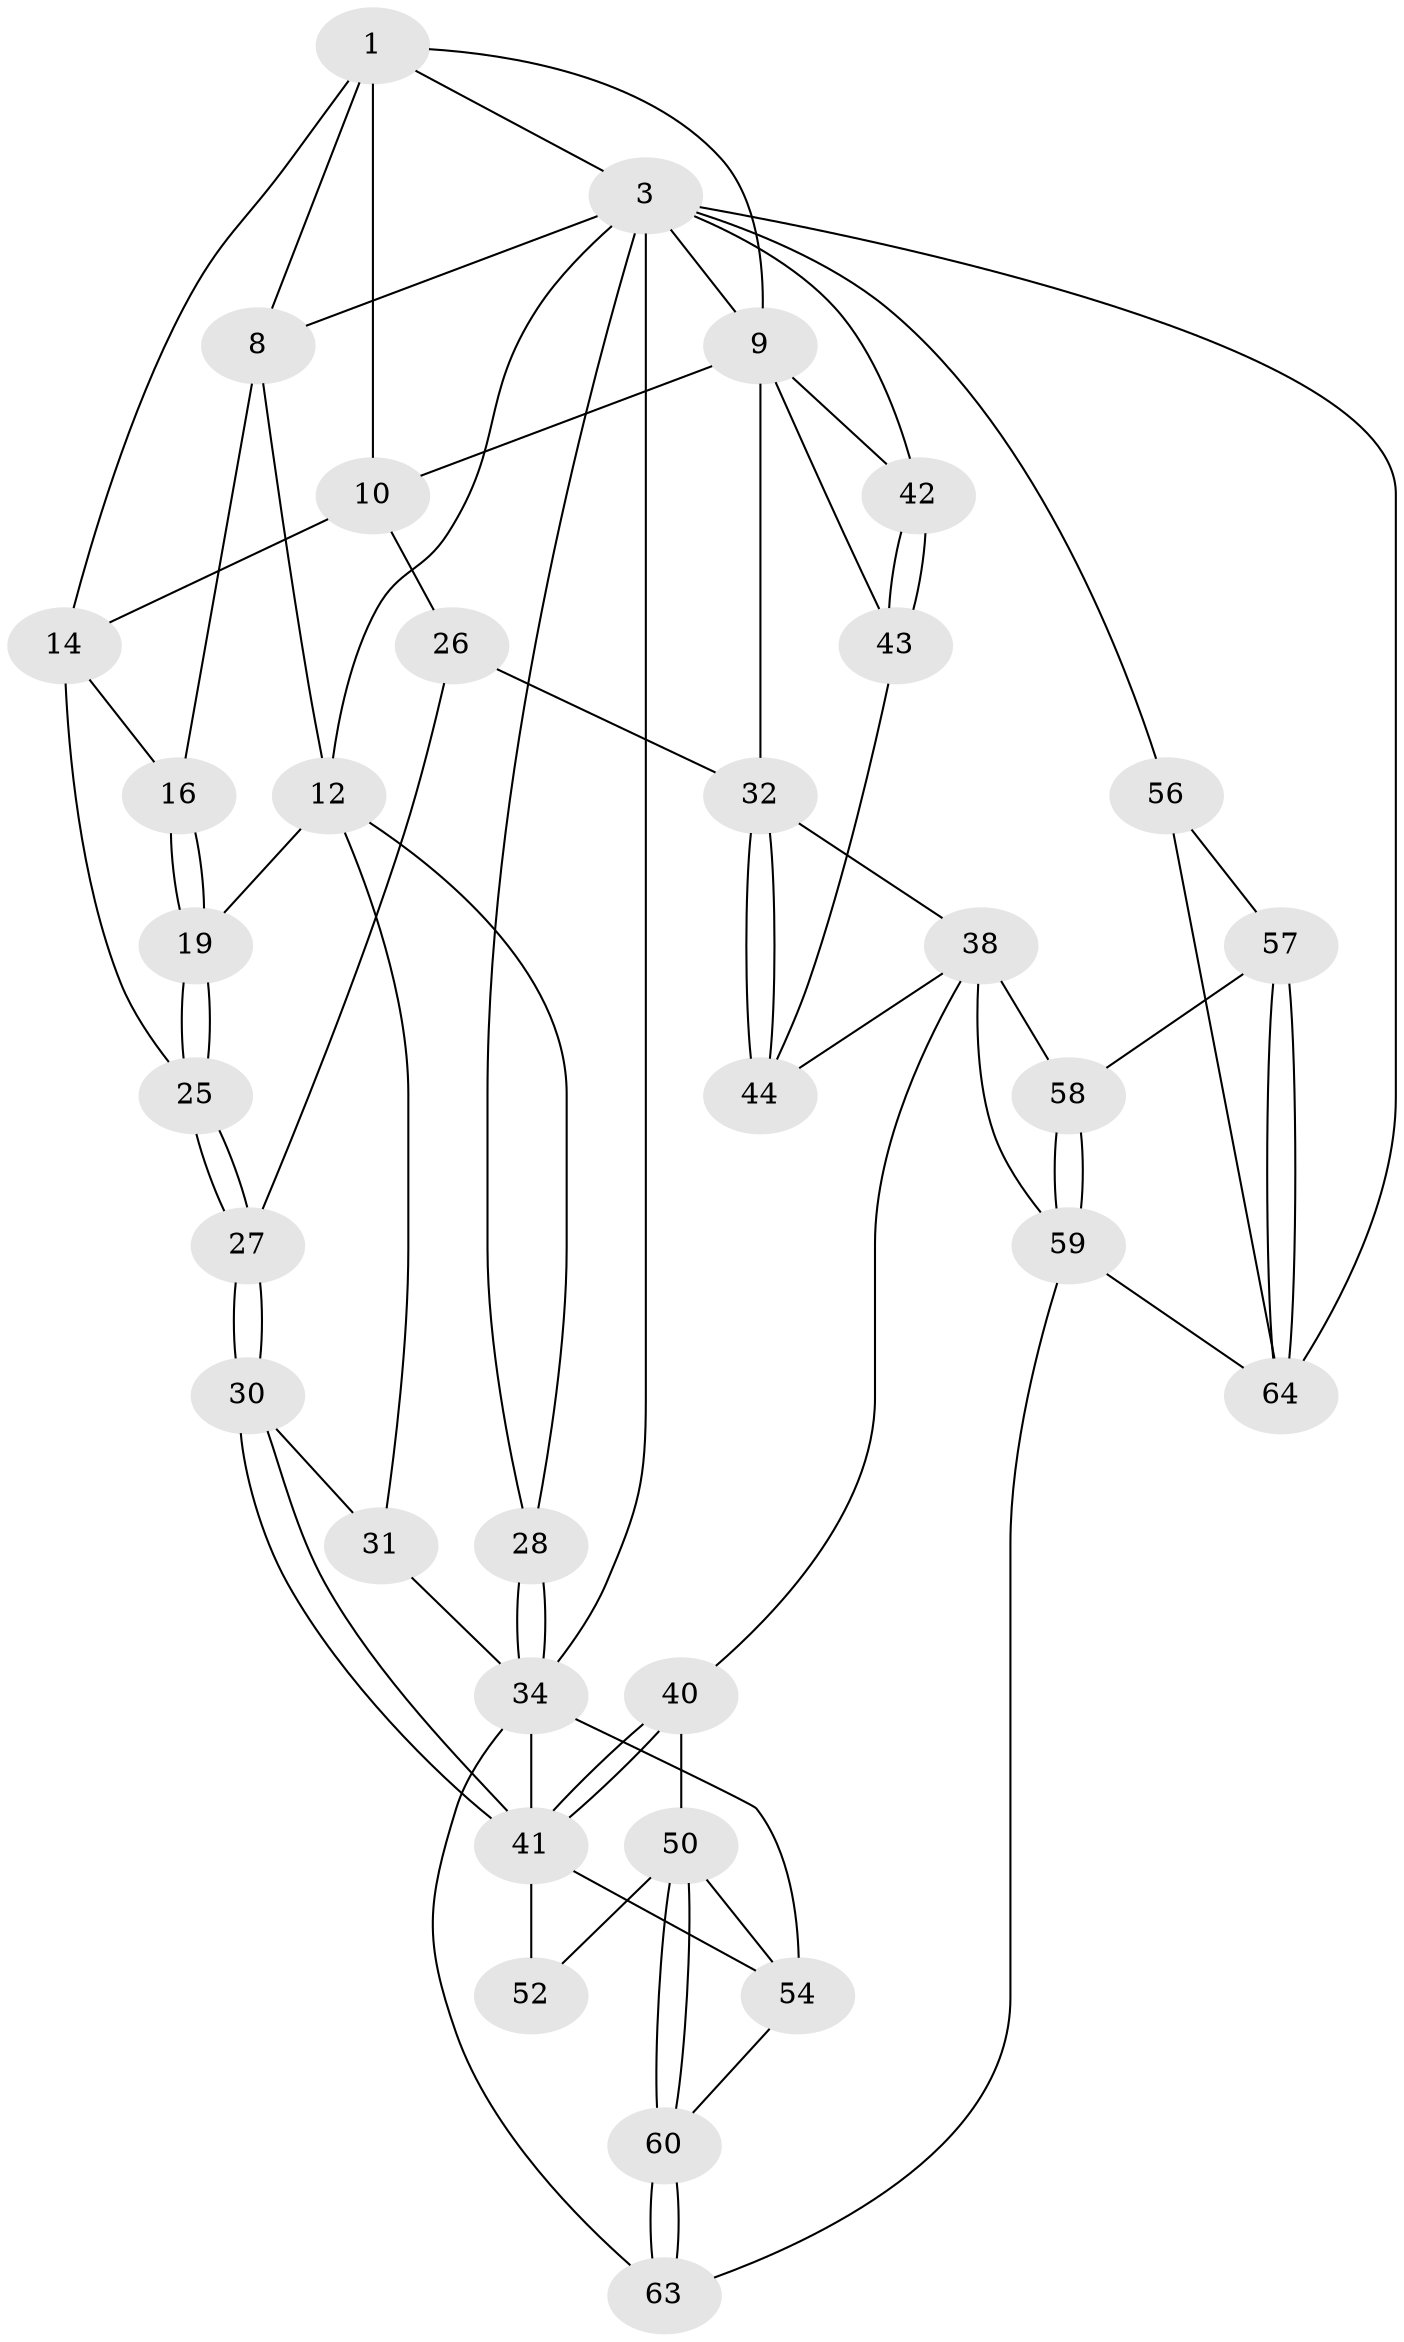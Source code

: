// original degree distribution, {3: 0.030303030303030304, 4: 0.25757575757575757, 5: 0.48484848484848486, 6: 0.22727272727272727}
// Generated by graph-tools (version 1.1) at 2025/28/03/15/25 16:28:05]
// undirected, 33 vertices, 76 edges
graph export_dot {
graph [start="1"]
  node [color=gray90,style=filled];
  1 [pos="+0.5879058507345075+0",super="+2+6"];
  3 [pos="+1+0",super="+4+47"];
  8 [pos="+0.3037057180280773+0.11221415321800084",super="+11"];
  9 [pos="+0.7960290451653446+0.16831935939227385",super="+17"];
  10 [pos="+0.7310069028106042+0.19419584963935158",super="+21"];
  12 [pos="+0.22234634245052198+0.1950909301768387",super="+20"];
  14 [pos="+0.4820748681473273+0.14405960362663847",super="+15"];
  16 [pos="+0.35091900472342646+0.240165252843443"];
  19 [pos="+0.31451696045267835+0.2934519920158941"];
  25 [pos="+0.38151488115286386+0.3634238963786575"];
  26 [pos="+0.47809473869633357+0.4014539883152822"];
  27 [pos="+0.4012368506837875+0.40533257089017954"];
  28 [pos="+0+0.08256377253943441"];
  30 [pos="+0.37640152761141876+0.43120903400150745"];
  31 [pos="+0.1776959659886423+0.3886570259794211"];
  32 [pos="+0.7073649903694039+0.38386251229099166",super="+33"];
  34 [pos="+0+0.4846347272214426",super="+35+37"];
  38 [pos="+0.5393846202320852+0.6624042609907835",super="+49+39"];
  40 [pos="+0.4319582329697392+0.6804231661300826"];
  41 [pos="+0.3447456946430912+0.539905160325583",super="+45"];
  42 [pos="+1+0.46672444905258165"];
  43 [pos="+0.994695636810937+0.48333145325330024"];
  44 [pos="+0.749135150132781+0.6036999485657498"];
  50 [pos="+0.41120017215457916+0.6944374828567832",super="+51"];
  52 [pos="+0.20075767882970025+0.743507065779533"];
  54 [pos="+0.14376235308968924+0.8022027389879215",super="+61"];
  56 [pos="+0.8110168501914283+0.7387668914612613"];
  57 [pos="+0.7686467075774159+0.7122094189026594"];
  58 [pos="+0.7574982740275314+0.7002348374182888"];
  59 [pos="+0.5575366659260059+0.9377743761833705",super="+62"];
  60 [pos="+0.4089650039924586+1"];
  63 [pos="+0.4251657813532779+1"];
  64 [pos="+0.5858414099585+1",super="+65"];
  1 -- 3;
  1 -- 9;
  1 -- 8;
  1 -- 10;
  1 -- 14;
  3 -- 9;
  3 -- 34 [weight=2];
  3 -- 8;
  3 -- 28;
  3 -- 12;
  3 -- 56;
  3 -- 42;
  3 -- 64;
  8 -- 16;
  8 -- 12;
  9 -- 10 [weight=2];
  9 -- 32;
  9 -- 42;
  9 -- 43;
  10 -- 26;
  10 -- 14;
  12 -- 19;
  12 -- 28;
  12 -- 31;
  14 -- 16;
  14 -- 25;
  16 -- 19;
  16 -- 19;
  19 -- 25;
  19 -- 25;
  25 -- 27;
  25 -- 27;
  26 -- 27;
  26 -- 32;
  27 -- 30;
  27 -- 30;
  28 -- 34;
  28 -- 34;
  30 -- 31;
  30 -- 41;
  30 -- 41;
  31 -- 34;
  32 -- 44;
  32 -- 44;
  32 -- 38;
  34 -- 54;
  34 -- 63;
  34 -- 41;
  38 -- 58;
  38 -- 44;
  38 -- 40;
  38 -- 59;
  40 -- 41;
  40 -- 41;
  40 -- 50;
  41 -- 52 [weight=2];
  41 -- 54;
  42 -- 43;
  42 -- 43;
  43 -- 44;
  50 -- 60;
  50 -- 60;
  50 -- 52;
  50 -- 54;
  54 -- 60;
  56 -- 57;
  56 -- 64;
  57 -- 58;
  57 -- 64;
  57 -- 64;
  58 -- 59;
  58 -- 59;
  59 -- 64;
  59 -- 63;
  60 -- 63;
  60 -- 63;
}

